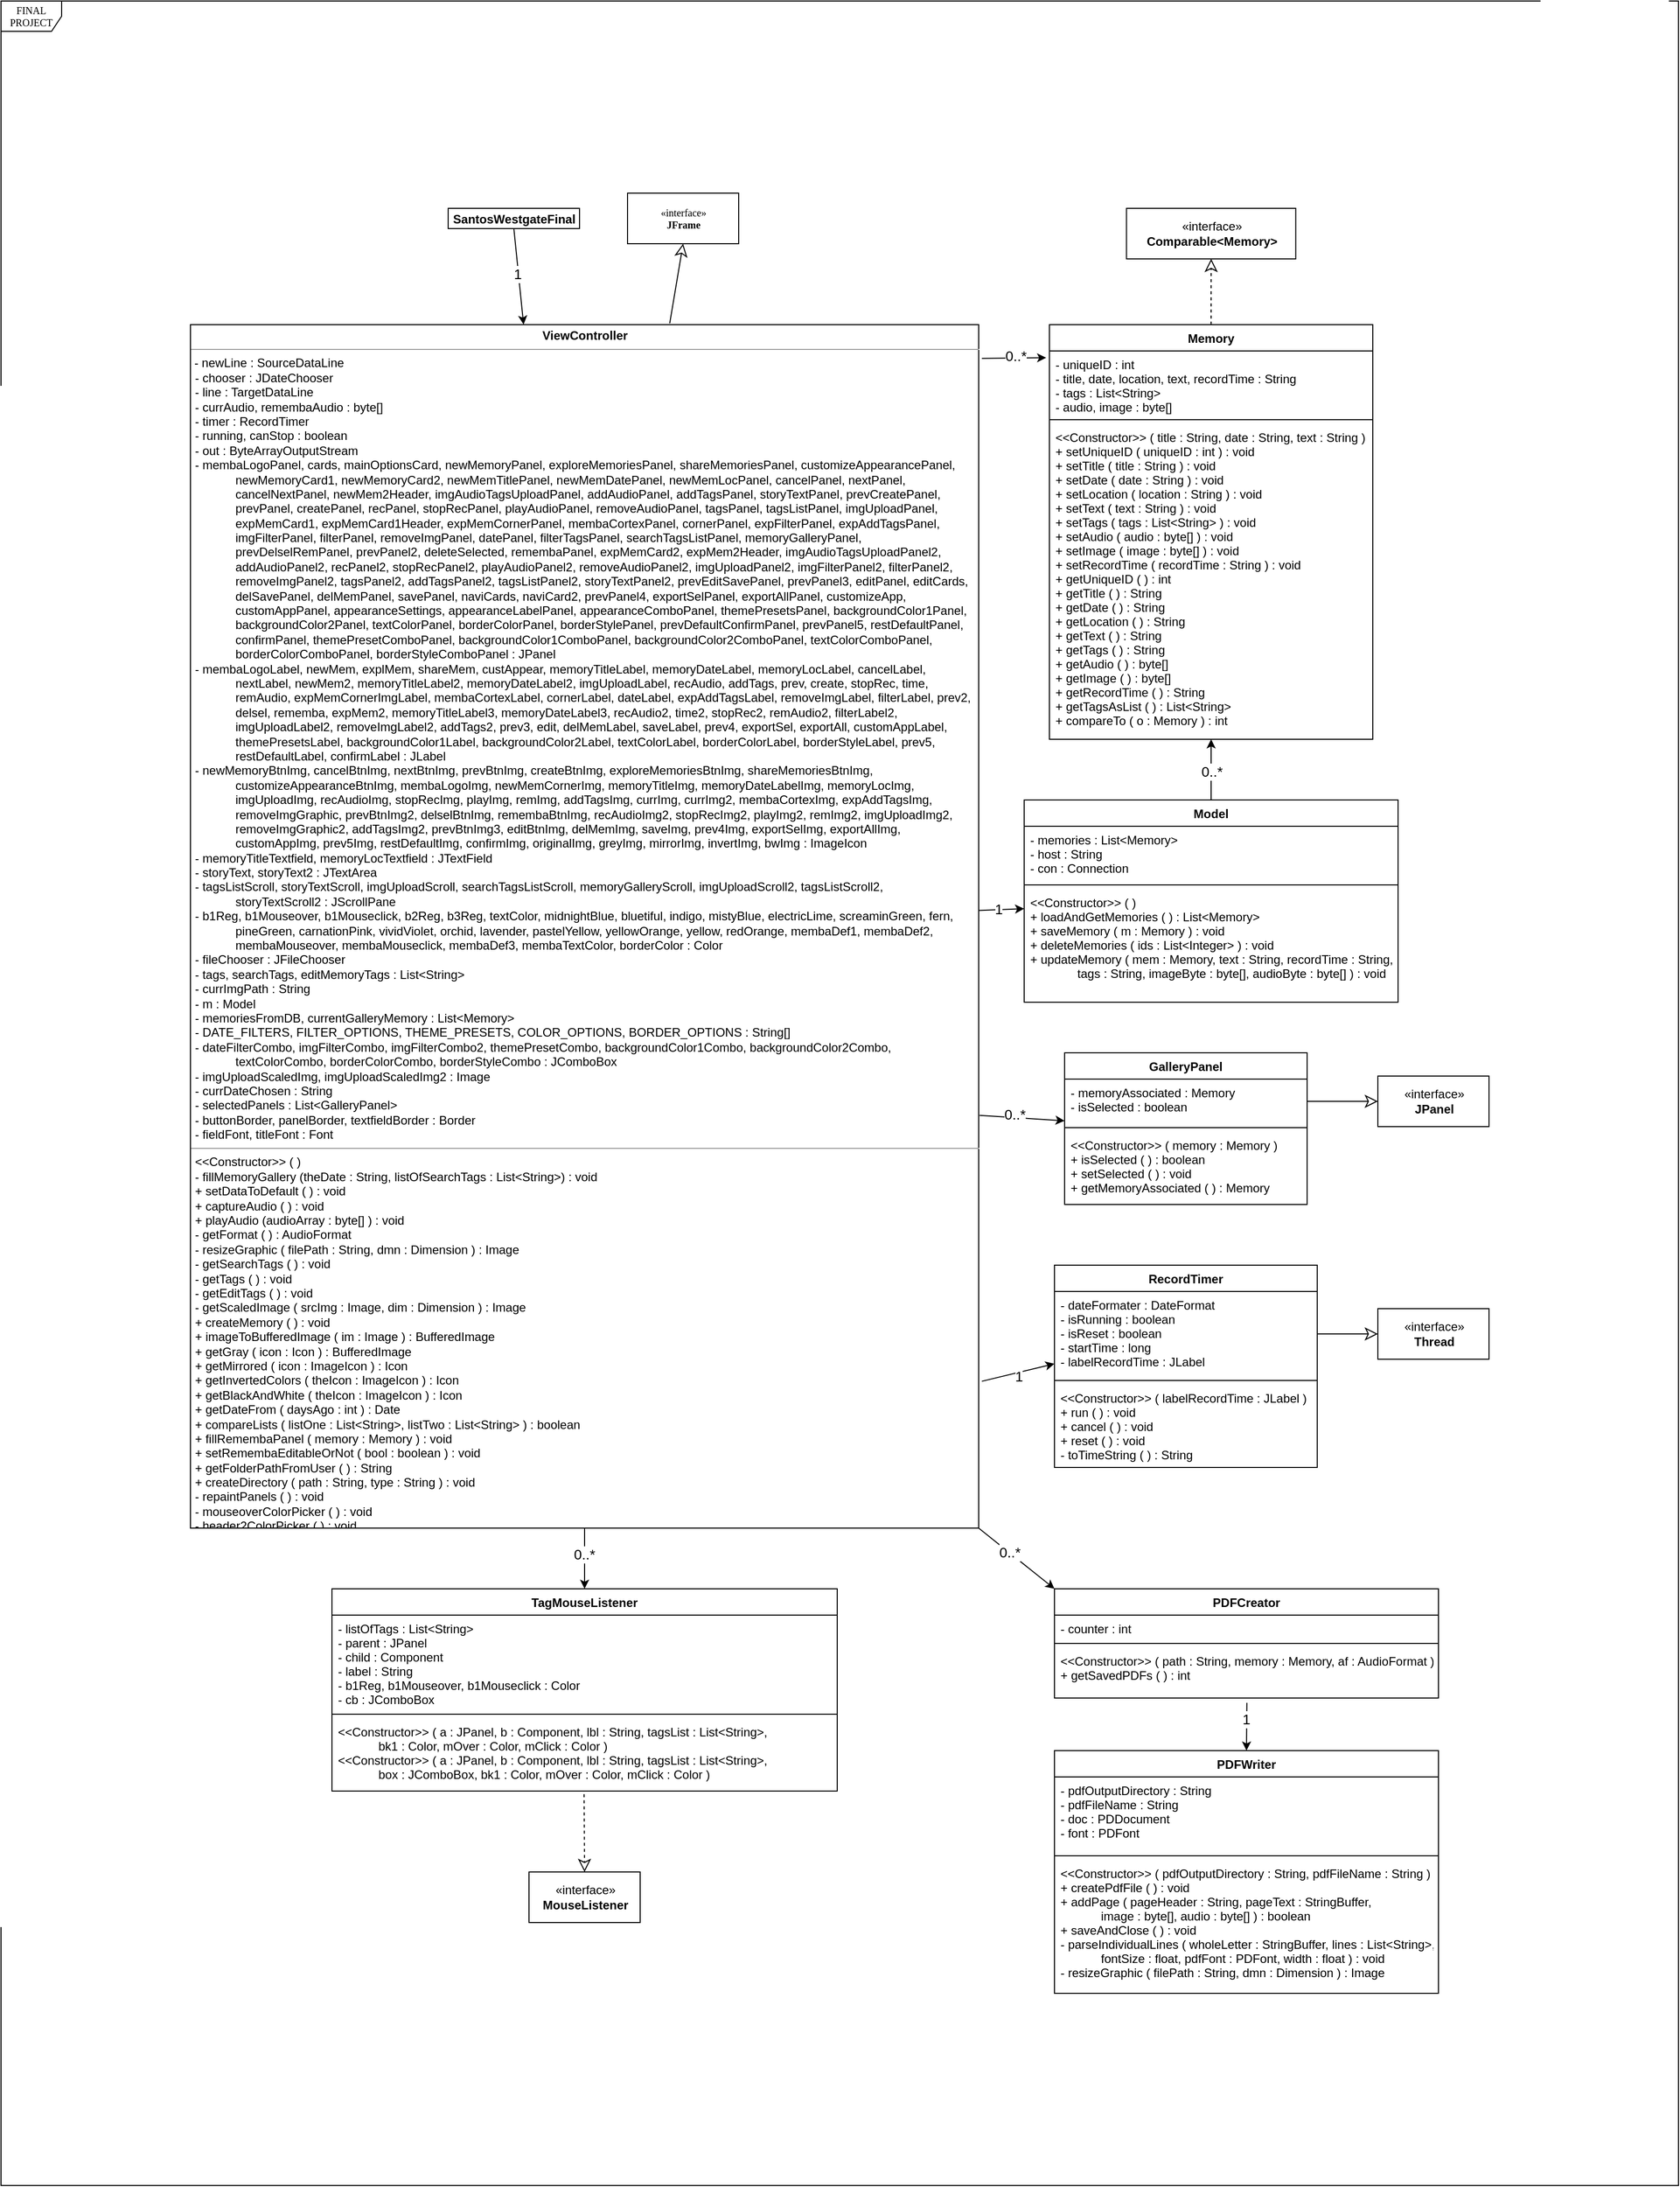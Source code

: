 <mxfile version="13.10.4" type="device"><diagram name="Page-1" id="c4acf3e9-155e-7222-9cf6-157b1a14988f"><mxGraphModel dx="843" dy="1027" grid="1" gridSize="10" guides="1" tooltips="1" connect="1" arrows="1" fold="1" page="1" pageScale="1" pageWidth="850" pageHeight="1100" background="#ffffff" math="0" shadow="0"><root><mxCell id="0"/><mxCell id="1" parent="0"/><mxCell id="17acba5748e5396b-1" value="FINAL&lt;br&gt;PROJECT" style="shape=umlFrame;whiteSpace=wrap;html=1;rounded=0;shadow=0;comic=0;labelBackgroundColor=none;strokeWidth=1;fontFamily=Verdana;fontSize=10;align=center;" parent="1" vertex="1"><mxGeometry x="20" y="10" width="1660" height="2160" as="geometry"/></mxCell><mxCell id="5d2195bd80daf111-8" value="«interface»&lt;br&gt;&lt;b&gt;JFrame&lt;/b&gt;" style="html=1;rounded=0;shadow=0;comic=0;labelBackgroundColor=none;strokeWidth=1;fontFamily=Verdana;fontSize=10;align=center;" parent="1" vertex="1"><mxGeometry x="640" y="200" width="110" height="50" as="geometry"/></mxCell><mxCell id="5d2195bd80daf111-18" value="&lt;p style=&quot;margin: 0px ; margin-top: 4px ; text-align: center&quot;&gt;&lt;b&gt;ViewController&lt;/b&gt;&lt;/p&gt;&lt;hr size=&quot;1&quot;&gt;&amp;nbsp;- newLine : SourceDataLine&lt;br&gt;&lt;p style=&quot;margin: 0px ; margin-left: 4px&quot;&gt;- chooser : JDateChooser&lt;/p&gt;&lt;p style=&quot;margin: 0px ; margin-left: 4px&quot;&gt;- line : TargetDataLine&lt;/p&gt;&lt;p style=&quot;margin: 0px ; margin-left: 4px&quot;&gt;- currAudio, remembaAudio : byte[]&lt;/p&gt;&lt;p style=&quot;margin: 0px ; margin-left: 4px&quot;&gt;- timer : RecordTimer&lt;/p&gt;&lt;p style=&quot;margin: 0px ; margin-left: 4px&quot;&gt;- running, canStop : boolean&lt;/p&gt;&lt;p style=&quot;margin: 0px ; margin-left: 4px&quot;&gt;- out : ByteArrayOutputStream&lt;/p&gt;&lt;p style=&quot;margin: 0px ; margin-left: 4px&quot;&gt;-&amp;nbsp;&lt;span&gt;membaLogoPanel, cards, mainOptionsCard, newMemoryPanel,&lt;/span&gt;&lt;span&gt;&amp;nbsp;exploreMemoriesPanel, shareMemoriesPanel, customizeAppearancePanel,&lt;/span&gt;&lt;/p&gt;&lt;p style=&quot;margin: 0px ; margin-left: 4px&quot;&gt;&amp;nbsp; &amp;nbsp; &amp;nbsp; &amp;nbsp; &amp;nbsp; &amp;nbsp; newMemoryCard1, newMemoryCard2, newMemTitlePanel, newMemDatePanel,&lt;span&gt;&amp;nbsp;newMemLocPanel, cancelPanel, nextPanel,&amp;nbsp;&lt;/span&gt;&lt;/p&gt;&lt;p style=&quot;margin: 0px ; margin-left: 4px&quot;&gt;&lt;span&gt;&amp;nbsp; &amp;nbsp; &amp;nbsp; &amp;nbsp; &amp;nbsp; &amp;nbsp; cancelNextPanel,&amp;nbsp;&lt;/span&gt;&lt;span&gt;newMem2Header,&amp;nbsp;&lt;/span&gt;&lt;span&gt;imgAudioTagsUploadPanel, addAudioPanel, addTagsPanel,&amp;nbsp;&lt;/span&gt;&lt;span&gt;storyTextPanel, prevCreatePanel,&amp;nbsp;&lt;/span&gt;&lt;/p&gt;&lt;p style=&quot;margin: 0px ; margin-left: 4px&quot;&gt;&lt;span&gt;&amp;nbsp; &amp;nbsp; &amp;nbsp; &amp;nbsp; &amp;nbsp; &amp;nbsp; prevPanel, createPanel, recPanel,&amp;nbsp;&lt;/span&gt;&lt;span&gt;stopRecPanel, playAudioPanel, removeAudioPanel, tagsPanel, tagsListPanel,&amp;nbsp;&lt;/span&gt;&lt;span&gt;imgUploadPanel,&amp;nbsp;&lt;/span&gt;&lt;/p&gt;&lt;p style=&quot;margin: 0px ; margin-left: 4px&quot;&gt;&lt;span&gt;&amp;nbsp; &amp;nbsp; &amp;nbsp; &amp;nbsp; &amp;nbsp; &amp;nbsp; expMemCard1, expMemCard1Header, expMemCornerPanel,&amp;nbsp;&lt;/span&gt;&lt;span&gt;membaCortexPanel, cornerPanel, expFilterPanel, expAddTagsPanel,&lt;/span&gt;&lt;/p&gt;&lt;p style=&quot;margin: 0px ; margin-left: 4px&quot;&gt;&amp;nbsp; &amp;nbsp; &amp;nbsp; &amp;nbsp; &amp;nbsp; &amp;nbsp; imgFilterPanel, filterPanel, removeImgPanel, datePanel, filterTagsPanel,&lt;span&gt;&amp;nbsp;searchTagsListPanel, memoryGalleryPanel,&amp;nbsp;&lt;/span&gt;&lt;/p&gt;&lt;p style=&quot;margin: 0px ; margin-left: 4px&quot;&gt;&lt;span&gt;&amp;nbsp; &amp;nbsp; &amp;nbsp; &amp;nbsp; &amp;nbsp; &amp;nbsp; prevDelselRemPanel, prevPanel2,&amp;nbsp;&lt;/span&gt;&lt;span&gt;deleteSelected, remembaPanel, expMemCard2, expMem2Header, imgAudioTagsUploadPanel2,&lt;/span&gt;&lt;/p&gt;&lt;p style=&quot;margin: 0px ; margin-left: 4px&quot;&gt;&amp;nbsp; &amp;nbsp; &amp;nbsp; &amp;nbsp; &amp;nbsp; &amp;nbsp; addAudioPanel2, recPanel2, stopRecPanel2, playAudioPanel2, removeAudioPanel2,&amp;nbsp;&lt;span&gt;imgUploadPanel2, imgFilterPanel2, filterPanel2,&amp;nbsp;&lt;/span&gt;&lt;/p&gt;&lt;p style=&quot;margin: 0px ; margin-left: 4px&quot;&gt;&lt;span&gt;&amp;nbsp; &amp;nbsp; &amp;nbsp; &amp;nbsp; &amp;nbsp; &amp;nbsp; removeImgPanel2, tagsPanel2,&amp;nbsp;&lt;/span&gt;&lt;span&gt;addTagsPanel2, tagsListPanel2, storyTextPanel2, prevEditSavePanel, prevPanel3,&amp;nbsp;&lt;/span&gt;&lt;span&gt;editPanel, editCards,&amp;nbsp;&lt;/span&gt;&lt;/p&gt;&lt;p style=&quot;margin: 0px ; margin-left: 4px&quot;&gt;&lt;span&gt;&amp;nbsp; &amp;nbsp; &amp;nbsp; &amp;nbsp; &amp;nbsp; &amp;nbsp; delSavePanel, delMemPanel, savePanel, naviCards,&lt;/span&gt;&lt;span&gt;&amp;nbsp;naviCard2, prevPanel4, exportSelPanel, exportAllPanel, customizeApp,&lt;/span&gt;&lt;/p&gt;&lt;p style=&quot;margin: 0px ; margin-left: 4px&quot;&gt;&amp;nbsp; &amp;nbsp; &amp;nbsp; &amp;nbsp; &amp;nbsp; &amp;nbsp; customAppPanel, appearanceSettings, appearanceLabelPanel, appearanceComboPanel,&lt;span&gt;&amp;nbsp;themePresetsPanel, backgroundColor1Panel,&amp;nbsp;&lt;/span&gt;&lt;/p&gt;&lt;p style=&quot;margin: 0px ; margin-left: 4px&quot;&gt;&lt;span&gt;&amp;nbsp; &amp;nbsp; &amp;nbsp; &amp;nbsp; &amp;nbsp; &amp;nbsp; backgroundColor2Panel, textColorPanel,&lt;/span&gt;&lt;span&gt;&amp;nbsp;borderColorPanel, borderStylePanel, prevDefaultConfirmPanel, prevPanel5,&amp;nbsp;&lt;/span&gt;&lt;span&gt;restDefaultPanel,&amp;nbsp;&lt;/span&gt;&lt;/p&gt;&lt;p style=&quot;margin: 0px ; margin-left: 4px&quot;&gt;&lt;span&gt;&amp;nbsp; &amp;nbsp; &amp;nbsp; &amp;nbsp; &amp;nbsp; &amp;nbsp; confirmPanel, themePresetComboPanel, backgroundColor1ComboPanel,&lt;/span&gt;&lt;span&gt;&amp;nbsp;backgroundColor2ComboPanel, textColorComboPanel,&amp;nbsp;&lt;/span&gt;&lt;/p&gt;&lt;p style=&quot;margin: 0px ; margin-left: 4px&quot;&gt;&lt;span&gt;&amp;nbsp; &amp;nbsp; &amp;nbsp; &amp;nbsp; &amp;nbsp; &amp;nbsp; borderColorComboPanel,&lt;/span&gt;&lt;span&gt;&amp;nbsp;borderStyleComboPanel&lt;/span&gt;&lt;span&gt;&amp;nbsp;: JPanel&lt;/span&gt;&lt;/p&gt;&lt;p style=&quot;margin: 0px ; margin-left: 4px&quot;&gt;-&amp;nbsp;&lt;span&gt;membaLogoLabel, newMem, explMem, shareMem, custAppear, memoryTitleLabel,&lt;/span&gt;&lt;span&gt;&amp;nbsp;memoryDateLabel, memoryLocLabel, cancelLabel,&amp;nbsp;&lt;/span&gt;&lt;/p&gt;&lt;p style=&quot;margin: 0px ; margin-left: 4px&quot;&gt;&lt;span&gt;&amp;nbsp; &amp;nbsp; &amp;nbsp; &amp;nbsp; &amp;nbsp; &amp;nbsp; nextLabel, newMem2, memoryTitleLabel2,&lt;/span&gt;&lt;span&gt;&amp;nbsp;memoryDateLabel2, imgUploadLabel, recAudio, addTags, prev, create, stopRec, time,&lt;/span&gt;&lt;/p&gt;&lt;p style=&quot;margin: 0px ; margin-left: 4px&quot;&gt;&amp;nbsp; &amp;nbsp; &amp;nbsp; &amp;nbsp; &amp;nbsp; &amp;nbsp; remAudio, expMemCornerImgLabel, membaCortexLabel, cornerLabel, dateLabel,&lt;span&gt;&amp;nbsp;expAddTagsLabel, removeImgLabel, filterLabel, prev2,&amp;nbsp;&lt;/span&gt;&lt;/p&gt;&lt;p style=&quot;margin: 0px ; margin-left: 4px&quot;&gt;&lt;span&gt;&amp;nbsp; &amp;nbsp; &amp;nbsp; &amp;nbsp; &amp;nbsp; &amp;nbsp; delsel, rememba, expMem2,&lt;/span&gt;&lt;span&gt;&amp;nbsp;memoryTitleLabel3, memoryDateLabel3, recAudio2, time2, stopRec2, remAudio2, filterLabel2,&lt;/span&gt;&lt;/p&gt;&lt;p style=&quot;margin: 0px ; margin-left: 4px&quot;&gt;&amp;nbsp; &amp;nbsp; &amp;nbsp; &amp;nbsp; &amp;nbsp; &amp;nbsp; imgUploadLabel2, removeImgLabel2, addTags2, prev3, edit, delMemLabel, saveLabel,&lt;span&gt;&amp;nbsp;prev4, exportSel, exportAll, customAppLabel,&amp;nbsp;&lt;/span&gt;&lt;/p&gt;&lt;p style=&quot;margin: 0px ; margin-left: 4px&quot;&gt;&lt;span&gt;&amp;nbsp; &amp;nbsp; &amp;nbsp; &amp;nbsp; &amp;nbsp; &amp;nbsp; themePresetsLabel, backgroundColor1Label,&lt;/span&gt;&lt;span&gt;&amp;nbsp;backgroundColor2Label, textColorLabel, borderColorLabel, borderStyleLabel, prev5,&lt;/span&gt;&lt;/p&gt;&lt;p style=&quot;margin: 0px ; margin-left: 4px&quot;&gt;&amp;nbsp; &amp;nbsp; &amp;nbsp; &amp;nbsp; &amp;nbsp; &amp;nbsp; restDefaultLabel, confirmLabel : JLabel&lt;/p&gt;&lt;p style=&quot;margin: 0px ; margin-left: 4px&quot;&gt;-&amp;nbsp;&lt;span&gt;newMemoryBtnImg, cancelBtnImg, nextBtnImg, prevBtnImg, createBtnImg,&lt;/span&gt;&lt;span&gt;&amp;nbsp;exploreMemoriesBtnImg, shareMemoriesBtnImg,&amp;nbsp;&lt;/span&gt;&lt;/p&gt;&lt;p style=&quot;margin: 0px ; margin-left: 4px&quot;&gt;&lt;span&gt;&amp;nbsp; &amp;nbsp; &amp;nbsp; &amp;nbsp; &amp;nbsp; &amp;nbsp; customizeAppearanceBtnImg,&lt;/span&gt;&lt;span&gt;&amp;nbsp;membaLogoImg, newMemCornerImg, memoryTitleImg, memoryDateLabelImg, memoryLocImg,&lt;/span&gt;&lt;/p&gt;&lt;p style=&quot;margin: 0px ; margin-left: 4px&quot;&gt;&amp;nbsp; &amp;nbsp; &amp;nbsp; &amp;nbsp; &amp;nbsp; &amp;nbsp; imgUploadImg, recAudioImg, stopRecImg, playImg, remImg, addTagsImg, currImg, currImg2,&lt;span&gt;&amp;nbsp;membaCortexImg, expAddTagsImg,&amp;nbsp;&lt;/span&gt;&lt;/p&gt;&lt;p style=&quot;margin: 0px ; margin-left: 4px&quot;&gt;&lt;span&gt;&amp;nbsp; &amp;nbsp; &amp;nbsp; &amp;nbsp; &amp;nbsp; &amp;nbsp; removeImgGraphic, prevBtnImg2,&lt;/span&gt;&lt;span&gt;&amp;nbsp;delselBtnImg, remembaBtnImg, recAudioImg2, stopRecImg2, playImg2, remImg2,&lt;/span&gt;&lt;span&gt;&amp;nbsp;imgUploadImg2,&amp;nbsp;&lt;/span&gt;&lt;/p&gt;&lt;p style=&quot;margin: 0px ; margin-left: 4px&quot;&gt;&lt;span&gt;&amp;nbsp; &amp;nbsp; &amp;nbsp; &amp;nbsp; &amp;nbsp; &amp;nbsp; removeImgGraphic2, addTagsImg2, prevBtnImg3, editBtnImg,&lt;/span&gt;&lt;span&gt;&amp;nbsp;delMemImg, saveImg, prev4Img, exportSelImg, exportAllImg,&amp;nbsp;&lt;/span&gt;&lt;/p&gt;&lt;p style=&quot;margin: 0px ; margin-left: 4px&quot;&gt;&lt;span&gt;&amp;nbsp; &amp;nbsp; &amp;nbsp; &amp;nbsp; &amp;nbsp; &amp;nbsp; customAppImg, prev5Img,&lt;/span&gt;&lt;span&gt;&amp;nbsp;restDefaultImg, confirmImg, originalImg, greyImg, mirrorImg, invertImg, bwImg : ImageIcon&lt;/span&gt;&lt;/p&gt;&lt;p style=&quot;margin: 0px ; margin-left: 4px&quot;&gt;-&amp;nbsp;memoryTitleTextfield, memoryLocTextfield : JTextField&lt;/p&gt;&lt;p style=&quot;margin: 0px ; margin-left: 4px&quot;&gt;- storyText, storyText2 : JTextArea&lt;/p&gt;&lt;p style=&quot;margin: 0px ; margin-left: 4px&quot;&gt;-&amp;nbsp;&lt;span&gt;tagsListScroll, storyTextScroll, imgUploadScroll, searchTagsListScroll,&lt;/span&gt;&lt;span&gt;&amp;nbsp;memoryGalleryScroll, imgUploadScroll2, tagsListScroll2,&amp;nbsp;&lt;/span&gt;&lt;/p&gt;&lt;p style=&quot;margin: 0px ; margin-left: 4px&quot;&gt;&lt;span&gt;&amp;nbsp; &amp;nbsp; &amp;nbsp; &amp;nbsp; &amp;nbsp; &amp;nbsp; storyTextScroll2 : JScrollPane&lt;/span&gt;&lt;/p&gt;&lt;p style=&quot;margin: 0px ; margin-left: 4px&quot;&gt;-&amp;nbsp;&lt;span&gt;b1Reg, b1Mouseover, b1Mouseclick, b2Reg, b3Reg, textColor, midnightBlue,&lt;/span&gt;&lt;span&gt;&amp;nbsp;bluetiful, indigo, mistyBlue, electricLime, screaminGreen, fern,&amp;nbsp;&lt;/span&gt;&lt;/p&gt;&lt;p style=&quot;margin: 0px ; margin-left: 4px&quot;&gt;&lt;span&gt;&amp;nbsp; &amp;nbsp; &amp;nbsp; &amp;nbsp; &amp;nbsp; &amp;nbsp; pineGreen,&lt;/span&gt;&lt;span&gt;&amp;nbsp;carnationPink, vividViolet, orchid, lavender, pastelYellow, yellowOrange,&lt;/span&gt;&lt;span&gt;&amp;nbsp;yellow, redOrange, membaDef1, membaDef2,&amp;nbsp;&lt;/span&gt;&lt;/p&gt;&lt;p style=&quot;margin: 0px ; margin-left: 4px&quot;&gt;&lt;span&gt;&amp;nbsp; &amp;nbsp; &amp;nbsp; &amp;nbsp; &amp;nbsp; &amp;nbsp; membaMouseover, membaMouseclick,&lt;/span&gt;&lt;span&gt;&amp;nbsp;membaDef3, membaTextColor, borderColor : Color&lt;/span&gt;&lt;/p&gt;&lt;p style=&quot;margin: 0px ; margin-left: 4px&quot;&gt;- fileChooser : JFileChooser&lt;/p&gt;&lt;p style=&quot;margin: 0px ; margin-left: 4px&quot;&gt;- tags, searchTags, editMemoryTags : List&amp;lt;String&amp;gt;&lt;/p&gt;&lt;p style=&quot;margin: 0px ; margin-left: 4px&quot;&gt;- currImgPath : String&lt;/p&gt;&lt;p style=&quot;margin: 0px ; margin-left: 4px&quot;&gt;- m : Model&lt;/p&gt;&lt;p style=&quot;margin: 0px ; margin-left: 4px&quot;&gt;- memoriesFromDB, currentGalleryMemory : List&amp;lt;Memory&amp;gt;&lt;/p&gt;&lt;p style=&quot;margin: 0px ; margin-left: 4px&quot;&gt;- DATE_FILTERS, FILTER_OPTIONS, THEME_PRESETS, COLOR_OPTIONS, BORDER_OPTIONS : String[]&lt;/p&gt;&lt;p style=&quot;margin: 0px ; margin-left: 4px&quot;&gt;-&amp;nbsp;&lt;span&gt;dateFilterCombo, imgFilterCombo, imgFilterCombo2, themePresetCombo,&lt;/span&gt;&lt;span&gt;&amp;nbsp;backgroundColor1Combo, backgroundColor2Combo,&amp;nbsp;&lt;/span&gt;&lt;/p&gt;&lt;p style=&quot;margin: 0px ; margin-left: 4px&quot;&gt;&lt;span&gt;&amp;nbsp; &amp;nbsp; &amp;nbsp; &amp;nbsp; &amp;nbsp; &amp;nbsp; textColorCombo, borderColorCombo,&lt;/span&gt;&lt;span&gt;&amp;nbsp;borderStyleCombo : JComboBox&lt;/span&gt;&lt;/p&gt;&lt;p style=&quot;margin: 0px ; margin-left: 4px&quot;&gt;- imgUploadScaledImg, imgUploadScaledImg2 : Image&lt;/p&gt;&lt;p style=&quot;margin: 0px ; margin-left: 4px&quot;&gt;- currDateChosen : String&lt;/p&gt;&lt;p style=&quot;margin: 0px ; margin-left: 4px&quot;&gt;- selectedPanels : List&amp;lt;GalleryPanel&amp;gt;&lt;/p&gt;&lt;p style=&quot;margin: 0px ; margin-left: 4px&quot;&gt;- buttonBorder, panelBorder, textfieldBorder : Border&lt;/p&gt;&lt;p style=&quot;margin: 0px ; margin-left: 4px&quot;&gt;- fieldFont, titleFont : Font&lt;/p&gt;&lt;hr size=&quot;1&quot;&gt;&lt;p style=&quot;margin: 0px ; margin-left: 4px&quot;&gt;&amp;lt;&amp;lt;Constructor&amp;gt;&amp;gt; ( )&lt;/p&gt;&lt;p style=&quot;margin: 0px ; margin-left: 4px&quot;&gt;- fillMemoryGallery (theDate : String, listOfSearchTags : List&amp;lt;String&amp;gt;) : void&lt;/p&gt;&lt;p style=&quot;margin: 0px ; margin-left: 4px&quot;&gt;+ setDataToDefault ( ) : void&lt;/p&gt;&lt;p style=&quot;margin: 0px ; margin-left: 4px&quot;&gt;+ captureAudio ( ) : void&lt;/p&gt;&lt;p style=&quot;margin: 0px ; margin-left: 4px&quot;&gt;+ playAudio (audioArray : byte[] ) : void&lt;/p&gt;&lt;p style=&quot;margin: 0px ; margin-left: 4px&quot;&gt;- getFormat ( ) : AudioFormat&lt;/p&gt;&lt;p style=&quot;margin: 0px ; margin-left: 4px&quot;&gt;- resizeGraphic ( filePath : String, dmn : Dimension ) : Image&lt;/p&gt;&lt;p style=&quot;margin: 0px ; margin-left: 4px&quot;&gt;- getSearchTags ( ) : void&lt;/p&gt;&lt;p style=&quot;margin: 0px ; margin-left: 4px&quot;&gt;- getTags ( ) : void&lt;/p&gt;&lt;p style=&quot;margin: 0px ; margin-left: 4px&quot;&gt;- getEditTags ( ) : void&lt;/p&gt;&lt;p style=&quot;margin: 0px ; margin-left: 4px&quot;&gt;- getScaledImage ( srcImg : Image, dim : Dimension ) : Image&lt;/p&gt;&lt;p style=&quot;margin: 0px ; margin-left: 4px&quot;&gt;+ createMemory ( ) : void&lt;/p&gt;&lt;p style=&quot;margin: 0px ; margin-left: 4px&quot;&gt;+ imageToBufferedImage ( im : Image ) : BufferedImage&lt;/p&gt;&lt;p style=&quot;margin: 0px ; margin-left: 4px&quot;&gt;+ getGray ( icon : Icon ) : BufferedImage&lt;/p&gt;&lt;p style=&quot;margin: 0px ; margin-left: 4px&quot;&gt;+ getMirrored ( icon : ImageIcon ) : Icon&lt;/p&gt;&lt;p style=&quot;margin: 0px ; margin-left: 4px&quot;&gt;+ getInvertedColors ( theIcon : ImageIcon ) : Icon&lt;/p&gt;&lt;p style=&quot;margin: 0px ; margin-left: 4px&quot;&gt;+ getBlackAndWhite ( theIcon : ImageIcon ) : Icon&lt;/p&gt;&lt;p style=&quot;margin: 0px ; margin-left: 4px&quot;&gt;+ getDateFrom ( daysAgo : int ) : Date&lt;/p&gt;&lt;p style=&quot;margin: 0px ; margin-left: 4px&quot;&gt;+ compareLists ( listOne : List&amp;lt;String&amp;gt;, listTwo : List&amp;lt;String&amp;gt; ) : boolean&lt;/p&gt;&lt;p style=&quot;margin: 0px ; margin-left: 4px&quot;&gt;+ fillRemembaPanel ( memory : Memory ) : void&lt;/p&gt;&lt;p style=&quot;margin: 0px ; margin-left: 4px&quot;&gt;+ setRemembaEditableOrNot ( bool : boolean ) : void&lt;/p&gt;&lt;p style=&quot;margin: 0px ; margin-left: 4px&quot;&gt;+ getFolderPathFromUser ( ) : String&lt;/p&gt;&lt;p style=&quot;margin: 0px ; margin-left: 4px&quot;&gt;+ createDirectory ( path : String, type : String ) : void&lt;/p&gt;&lt;p style=&quot;margin: 0px ; margin-left: 4px&quot;&gt;- repaintPanels ( ) : void&lt;/p&gt;&lt;p style=&quot;margin: 0px ; margin-left: 4px&quot;&gt;- mouseoverColorPicker ( ) : void&lt;/p&gt;&lt;p style=&quot;margin: 0px ; margin-left: 4px&quot;&gt;- header2ColorPicker ( ) : void&lt;/p&gt;&lt;p style=&quot;margin: 0px ; margin-left: 4px&quot;&gt;- redrawBorders ( ) : void&lt;/p&gt;&lt;p style=&quot;margin: 0px ; margin-left: 4px&quot;&gt;&lt;br&gt;&lt;/p&gt;" style="verticalAlign=top;align=left;overflow=fill;fontSize=12;fontFamily=Helvetica;html=1;rounded=0;shadow=0;comic=0;labelBackgroundColor=none;strokeWidth=1" parent="1" vertex="1"><mxGeometry x="207.5" y="330" width="780" height="1190" as="geometry"/></mxCell><mxCell id="h8jecxXEWW8o6WmhHfvH-1" value="&lt;p style=&quot;margin: 0px ; margin-top: 4px ; text-align: center&quot;&gt;&lt;b&gt;SantosWestgateFinal&lt;/b&gt;&lt;/p&gt;&lt;p style=&quot;margin: 0px ; margin-left: 4px&quot;&gt;&lt;br&gt;&lt;/p&gt;" style="verticalAlign=top;align=left;overflow=fill;fontSize=12;fontFamily=Helvetica;html=1;rounded=0;shadow=0;comic=0;labelBackgroundColor=none;strokeWidth=1" vertex="1" parent="1"><mxGeometry x="462.5" y="215" width="130" height="20" as="geometry"/></mxCell><mxCell id="h8jecxXEWW8o6WmhHfvH-3" value="GalleryPanel" style="swimlane;fontStyle=1;align=center;verticalAlign=top;childLayout=stackLayout;horizontal=1;startSize=26;horizontalStack=0;resizeParent=1;resizeParentMax=0;resizeLast=0;collapsible=1;marginBottom=0;" vertex="1" parent="1"><mxGeometry x="1072.5" y="1050" width="240" height="150" as="geometry"/></mxCell><mxCell id="h8jecxXEWW8o6WmhHfvH-4" value="- memoryAssociated : Memory&#10;- isSelected : boolean" style="text;strokeColor=none;fillColor=none;align=left;verticalAlign=top;spacingLeft=4;spacingRight=4;overflow=hidden;rotatable=0;points=[[0,0.5],[1,0.5]];portConstraint=eastwest;" vertex="1" parent="h8jecxXEWW8o6WmhHfvH-3"><mxGeometry y="26" width="240" height="44" as="geometry"/></mxCell><mxCell id="h8jecxXEWW8o6WmhHfvH-5" value="" style="line;strokeWidth=1;fillColor=none;align=left;verticalAlign=middle;spacingTop=-1;spacingLeft=3;spacingRight=3;rotatable=0;labelPosition=right;points=[];portConstraint=eastwest;" vertex="1" parent="h8jecxXEWW8o6WmhHfvH-3"><mxGeometry y="70" width="240" height="8" as="geometry"/></mxCell><mxCell id="h8jecxXEWW8o6WmhHfvH-6" value="&lt;&lt;Constructor&gt;&gt; ( memory : Memory )&#10;+ isSelected ( ) : boolean&#10;+ setSelected ( ) : void&#10;+ getMemoryAssociated ( ) : Memory" style="text;strokeColor=none;fillColor=none;align=left;verticalAlign=top;spacingLeft=4;spacingRight=4;overflow=hidden;rotatable=0;points=[[0,0.5],[1,0.5]];portConstraint=eastwest;" vertex="1" parent="h8jecxXEWW8o6WmhHfvH-3"><mxGeometry y="78" width="240" height="72" as="geometry"/></mxCell><mxCell id="h8jecxXEWW8o6WmhHfvH-7" value="«interface»&lt;br&gt;&lt;b&gt;JPanel&lt;/b&gt;" style="html=1;" vertex="1" parent="1"><mxGeometry x="1382.5" y="1073" width="110" height="50" as="geometry"/></mxCell><mxCell id="h8jecxXEWW8o6WmhHfvH-66" value="" style="edgeStyle=orthogonalEdgeStyle;rounded=0;orthogonalLoop=1;jettySize=auto;html=1;endArrow=classic;endFill=0;endSize=10;fontSize=14;dashed=1;" edge="1" parent="1" source="h8jecxXEWW8o6WmhHfvH-8" target="h8jecxXEWW8o6WmhHfvH-65"><mxGeometry relative="1" as="geometry"/></mxCell><mxCell id="h8jecxXEWW8o6WmhHfvH-8" value="Memory" style="swimlane;fontStyle=1;align=center;verticalAlign=top;childLayout=stackLayout;horizontal=1;startSize=26;horizontalStack=0;resizeParent=1;resizeParentMax=0;resizeLast=0;collapsible=1;marginBottom=0;" vertex="1" parent="1"><mxGeometry x="1057.5" y="330" width="320" height="410" as="geometry"/></mxCell><mxCell id="h8jecxXEWW8o6WmhHfvH-9" value="- uniqueID : int&#10;- title, date, location, text, recordTime : String&#10;- tags : List&lt;String&gt;&#10;- audio, image : byte[]" style="text;strokeColor=none;fillColor=none;align=left;verticalAlign=top;spacingLeft=4;spacingRight=4;overflow=hidden;rotatable=0;points=[[0,0.5],[1,0.5]];portConstraint=eastwest;" vertex="1" parent="h8jecxXEWW8o6WmhHfvH-8"><mxGeometry y="26" width="320" height="64" as="geometry"/></mxCell><mxCell id="h8jecxXEWW8o6WmhHfvH-10" value="" style="line;strokeWidth=1;fillColor=none;align=left;verticalAlign=middle;spacingTop=-1;spacingLeft=3;spacingRight=3;rotatable=0;labelPosition=right;points=[];portConstraint=eastwest;" vertex="1" parent="h8jecxXEWW8o6WmhHfvH-8"><mxGeometry y="90" width="320" height="8" as="geometry"/></mxCell><mxCell id="h8jecxXEWW8o6WmhHfvH-11" value="&lt;&lt;Constructor&gt;&gt; ( title : String, date : String, text : String )&#10;+ setUniqueID ( uniqueID : int ) : void&#10;+ setTitle ( title : String ) : void&#10;+ setDate ( date : String ) : void&#10;+ setLocation ( location : String ) : void&#10;+ setText ( text : String ) : void&#10;+ setTags ( tags : List&lt;String&gt; ) : void&#10;+ setAudio ( audio : byte[] ) : void&#10;+ setImage ( image : byte[] ) : void&#10;+ setRecordTime ( recordTime : String ) : void&#10;+ getUniqueID ( ) : int&#10;+ getTitle ( ) : String&#10;+ getDate ( ) : String&#10;+ getLocation ( ) : String&#10;+ getText ( ) : String&#10;+ getTags ( ) : String&#10;+ getAudio ( ) : byte[]&#10;+ getImage ( ) : byte[]&#10;+ getRecordTime ( ) : String&#10;+ getTagsAsList ( ) : List&lt;String&gt;&#10;+ compareTo ( o : Memory ) : int" style="text;strokeColor=none;fillColor=none;align=left;verticalAlign=top;spacingLeft=4;spacingRight=4;overflow=hidden;rotatable=0;points=[[0,0.5],[1,0.5]];portConstraint=eastwest;" vertex="1" parent="h8jecxXEWW8o6WmhHfvH-8"><mxGeometry y="98" width="320" height="312" as="geometry"/></mxCell><mxCell id="h8jecxXEWW8o6WmhHfvH-12" value="Model" style="swimlane;fontStyle=1;align=center;verticalAlign=top;childLayout=stackLayout;horizontal=1;startSize=26;horizontalStack=0;resizeParent=1;resizeParentMax=0;resizeLast=0;collapsible=1;marginBottom=0;" vertex="1" parent="1"><mxGeometry x="1032.5" y="800" width="370" height="200" as="geometry"/></mxCell><mxCell id="h8jecxXEWW8o6WmhHfvH-13" value="- memories : List&lt;Memory&gt;&#10;- host : String&#10;- con : Connection" style="text;strokeColor=none;fillColor=none;align=left;verticalAlign=top;spacingLeft=4;spacingRight=4;overflow=hidden;rotatable=0;points=[[0,0.5],[1,0.5]];portConstraint=eastwest;" vertex="1" parent="h8jecxXEWW8o6WmhHfvH-12"><mxGeometry y="26" width="370" height="54" as="geometry"/></mxCell><mxCell id="h8jecxXEWW8o6WmhHfvH-14" value="" style="line;strokeWidth=1;fillColor=none;align=left;verticalAlign=middle;spacingTop=-1;spacingLeft=3;spacingRight=3;rotatable=0;labelPosition=right;points=[];portConstraint=eastwest;" vertex="1" parent="h8jecxXEWW8o6WmhHfvH-12"><mxGeometry y="80" width="370" height="8" as="geometry"/></mxCell><mxCell id="h8jecxXEWW8o6WmhHfvH-15" value="&lt;&lt;Constructor&gt;&gt; ( )&#10;+ loadAndGetMemories ( ) : List&lt;Memory&gt;&#10;+ saveMemory ( m : Memory ) : void&#10;+ deleteMemories ( ids : List&lt;Integer&gt; ) : void&#10;+ updateMemory ( mem : Memory, text : String, recordTime : String, &#10;              tags : String, imageByte : byte[], audioByte : byte[] ) : void&#10;" style="text;strokeColor=none;fillColor=none;align=left;verticalAlign=top;spacingLeft=4;spacingRight=4;overflow=hidden;rotatable=0;points=[[0,0.5],[1,0.5]];portConstraint=eastwest;" vertex="1" parent="h8jecxXEWW8o6WmhHfvH-12"><mxGeometry y="88" width="370" height="112" as="geometry"/></mxCell><mxCell id="h8jecxXEWW8o6WmhHfvH-20" value="PDFWriter" style="swimlane;fontStyle=1;align=center;verticalAlign=top;childLayout=stackLayout;horizontal=1;startSize=26;horizontalStack=0;resizeParent=1;resizeParentMax=0;resizeLast=0;collapsible=1;marginBottom=0;" vertex="1" parent="1"><mxGeometry x="1062.5" y="1740" width="380" height="240" as="geometry"/></mxCell><mxCell id="h8jecxXEWW8o6WmhHfvH-21" value="- pdfOutputDirectory : String&#10;- pdfFileName : String&#10;- doc : PDDocument&#10;- font : PDFont" style="text;strokeColor=none;fillColor=none;align=left;verticalAlign=top;spacingLeft=4;spacingRight=4;overflow=hidden;rotatable=0;points=[[0,0.5],[1,0.5]];portConstraint=eastwest;" vertex="1" parent="h8jecxXEWW8o6WmhHfvH-20"><mxGeometry y="26" width="380" height="74" as="geometry"/></mxCell><mxCell id="h8jecxXEWW8o6WmhHfvH-22" value="" style="line;strokeWidth=1;fillColor=none;align=left;verticalAlign=middle;spacingTop=-1;spacingLeft=3;spacingRight=3;rotatable=0;labelPosition=right;points=[];portConstraint=eastwest;" vertex="1" parent="h8jecxXEWW8o6WmhHfvH-20"><mxGeometry y="100" width="380" height="8" as="geometry"/></mxCell><mxCell id="h8jecxXEWW8o6WmhHfvH-23" value="&lt;&lt;Constructor&gt;&gt; ( pdfOutputDirectory : String, pdfFileName : String )&#10;+ createPdfFile ( ) : void&#10;+ addPage ( pageHeader : String, pageText : StringBuffer,&#10;            image : byte[], audio : byte[] ) : boolean&#10;+ saveAndClose ( ) : void&#10;- parseIndividualLines ( wholeLetter : StringBuffer, lines : List&lt;String&gt;,&#10;            fontSize : float, pdfFont : PDFont, width : float ) : void&#10;- resizeGraphic ( filePath : String, dmn : Dimension ) : Image" style="text;strokeColor=none;fillColor=none;align=left;verticalAlign=top;spacingLeft=4;spacingRight=4;overflow=hidden;rotatable=0;points=[[0,0.5],[1,0.5]];portConstraint=eastwest;" vertex="1" parent="h8jecxXEWW8o6WmhHfvH-20"><mxGeometry y="108" width="380" height="132" as="geometry"/></mxCell><mxCell id="h8jecxXEWW8o6WmhHfvH-24" value="RecordTimer" style="swimlane;fontStyle=1;align=center;verticalAlign=top;childLayout=stackLayout;horizontal=1;startSize=26;horizontalStack=0;resizeParent=1;resizeParentMax=0;resizeLast=0;collapsible=1;marginBottom=0;" vertex="1" parent="1"><mxGeometry x="1062.5" y="1260" width="260" height="200" as="geometry"/></mxCell><mxCell id="h8jecxXEWW8o6WmhHfvH-25" value="- dateFormater : DateFormat&#10;- isRunning : boolean&#10;- isReset : boolean&#10;- startTime : long&#10;- labelRecordTime : JLabel" style="text;strokeColor=none;fillColor=none;align=left;verticalAlign=top;spacingLeft=4;spacingRight=4;overflow=hidden;rotatable=0;points=[[0,0.5],[1,0.5]];portConstraint=eastwest;" vertex="1" parent="h8jecxXEWW8o6WmhHfvH-24"><mxGeometry y="26" width="260" height="84" as="geometry"/></mxCell><mxCell id="h8jecxXEWW8o6WmhHfvH-26" value="" style="line;strokeWidth=1;fillColor=none;align=left;verticalAlign=middle;spacingTop=-1;spacingLeft=3;spacingRight=3;rotatable=0;labelPosition=right;points=[];portConstraint=eastwest;" vertex="1" parent="h8jecxXEWW8o6WmhHfvH-24"><mxGeometry y="110" width="260" height="8" as="geometry"/></mxCell><mxCell id="h8jecxXEWW8o6WmhHfvH-27" value="&lt;&lt;Constructor&gt;&gt; ( labelRecordTime : JLabel )&#10;+ run ( ) : void&#10;+ cancel ( ) : void&#10;+ reset ( ) : void&#10;- toTimeString ( ) : String" style="text;strokeColor=none;fillColor=none;align=left;verticalAlign=top;spacingLeft=4;spacingRight=4;overflow=hidden;rotatable=0;points=[[0,0.5],[1,0.5]];portConstraint=eastwest;" vertex="1" parent="h8jecxXEWW8o6WmhHfvH-24"><mxGeometry y="118" width="260" height="82" as="geometry"/></mxCell><mxCell id="h8jecxXEWW8o6WmhHfvH-28" value="«interface»&lt;br&gt;&lt;b&gt;Thread&lt;/b&gt;" style="html=1;" vertex="1" parent="1"><mxGeometry x="1382.5" y="1303" width="110" height="50" as="geometry"/></mxCell><mxCell id="h8jecxXEWW8o6WmhHfvH-29" value="TagMouseListener" style="swimlane;fontStyle=1;align=center;verticalAlign=top;childLayout=stackLayout;horizontal=1;startSize=26;horizontalStack=0;resizeParent=1;resizeParentMax=0;resizeLast=0;collapsible=1;marginBottom=0;" vertex="1" parent="1"><mxGeometry x="347.5" y="1580" width="500" height="200" as="geometry"/></mxCell><mxCell id="h8jecxXEWW8o6WmhHfvH-30" value="- listOfTags : List&lt;String&gt;&#10;- parent : JPanel&#10;- child : Component&#10;- label : String&#10;- b1Reg, b1Mouseover, b1Mouseclick : Color&#10;- cb : JComboBox" style="text;strokeColor=none;fillColor=none;align=left;verticalAlign=top;spacingLeft=4;spacingRight=4;overflow=hidden;rotatable=0;points=[[0,0.5],[1,0.5]];portConstraint=eastwest;" vertex="1" parent="h8jecxXEWW8o6WmhHfvH-29"><mxGeometry y="26" width="500" height="94" as="geometry"/></mxCell><mxCell id="h8jecxXEWW8o6WmhHfvH-31" value="" style="line;strokeWidth=1;fillColor=none;align=left;verticalAlign=middle;spacingTop=-1;spacingLeft=3;spacingRight=3;rotatable=0;labelPosition=right;points=[];portConstraint=eastwest;" vertex="1" parent="h8jecxXEWW8o6WmhHfvH-29"><mxGeometry y="120" width="500" height="8" as="geometry"/></mxCell><mxCell id="h8jecxXEWW8o6WmhHfvH-32" value="&lt;&lt;Constructor&gt;&gt; ( a : JPanel, b : Component, lbl : String, tagsList : List&lt;String&gt;, &#10;            bk1 : Color, mOver : Color, mClick : Color )&#10;&lt;&lt;Constructor&gt;&gt; ( a : JPanel, b : Component, lbl : String, tagsList : List&lt;String&gt;, &#10;            box : JComboBox, bk1 : Color, mOver : Color, mClick : Color )&#10;" style="text;strokeColor=none;fillColor=none;align=left;verticalAlign=top;spacingLeft=4;spacingRight=4;overflow=hidden;rotatable=0;points=[[0,0.5],[1,0.5]];portConstraint=eastwest;" vertex="1" parent="h8jecxXEWW8o6WmhHfvH-29"><mxGeometry y="128" width="500" height="72" as="geometry"/></mxCell><mxCell id="h8jecxXEWW8o6WmhHfvH-33" value="«interface»&lt;br&gt;&lt;b&gt;MouseListener&lt;/b&gt;" style="html=1;" vertex="1" parent="1"><mxGeometry x="542.5" y="1860" width="110" height="50" as="geometry"/></mxCell><mxCell id="h8jecxXEWW8o6WmhHfvH-36" value="" style="endArrow=classic;html=1;exitX=0.499;exitY=1.044;exitDx=0;exitDy=0;exitPerimeter=0;entryX=0.5;entryY=0;entryDx=0;entryDy=0;endFill=0;endSize=10;dashed=1;" edge="1" parent="1" source="h8jecxXEWW8o6WmhHfvH-32" target="h8jecxXEWW8o6WmhHfvH-33"><mxGeometry width="50" height="50" relative="1" as="geometry"><mxPoint x="462.5" y="1870" as="sourcePoint"/><mxPoint x="512.5" y="1820" as="targetPoint"/></mxGeometry></mxCell><mxCell id="h8jecxXEWW8o6WmhHfvH-37" value="" style="endArrow=classic;html=1;exitX=0.5;exitY=1;exitDx=0;exitDy=0;entryX=0.5;entryY=0;entryDx=0;entryDy=0;" edge="1" parent="1" source="5d2195bd80daf111-18" target="h8jecxXEWW8o6WmhHfvH-29"><mxGeometry width="50" height="50" relative="1" as="geometry"><mxPoint x="582.5" y="1560" as="sourcePoint"/><mxPoint x="632.5" y="1510" as="targetPoint"/></mxGeometry></mxCell><mxCell id="h8jecxXEWW8o6WmhHfvH-38" value="0..*" style="edgeLabel;html=1;align=center;verticalAlign=middle;resizable=0;points=[];fontSize=14;" vertex="1" connectable="0" parent="h8jecxXEWW8o6WmhHfvH-37"><mxGeometry x="0.3" y="2" relative="1" as="geometry"><mxPoint x="-3" y="-13" as="offset"/></mxGeometry></mxCell><mxCell id="h8jecxXEWW8o6WmhHfvH-39" value="" style="endArrow=classic;html=1;fontSize=14;entryX=0;entryY=0.5;entryDx=0;entryDy=0;endFill=0;endSize=10;" edge="1" parent="1" source="h8jecxXEWW8o6WmhHfvH-25" target="h8jecxXEWW8o6WmhHfvH-28"><mxGeometry width="50" height="50" relative="1" as="geometry"><mxPoint x="1392.5" y="1340" as="sourcePoint"/><mxPoint x="1442.5" y="1290" as="targetPoint"/></mxGeometry></mxCell><mxCell id="h8jecxXEWW8o6WmhHfvH-40" value="" style="endArrow=classic;html=1;fontSize=14;entryX=0;entryY=0.5;entryDx=0;entryDy=0;endFill=0;endSize=10;exitX=1;exitY=0.5;exitDx=0;exitDy=0;" edge="1" parent="1" source="h8jecxXEWW8o6WmhHfvH-4" target="h8jecxXEWW8o6WmhHfvH-7"><mxGeometry width="50" height="50" relative="1" as="geometry"><mxPoint x="1312.5" y="903.81" as="sourcePoint"/><mxPoint x="1392.5" y="916" as="targetPoint"/></mxGeometry></mxCell><mxCell id="h8jecxXEWW8o6WmhHfvH-41" value="" style="endArrow=classic;html=1;fontSize=14;entryX=0.5;entryY=0;entryDx=0;entryDy=0;exitX=0.501;exitY=1.094;exitDx=0;exitDy=0;exitPerimeter=0;" edge="1" parent="1" source="h8jecxXEWW8o6WmhHfvH-63" target="h8jecxXEWW8o6WmhHfvH-20"><mxGeometry width="50" height="50" relative="1" as="geometry"><mxPoint x="1664" y="1612" as="sourcePoint"/><mxPoint x="1332.5" y="1490" as="targetPoint"/></mxGeometry></mxCell><mxCell id="h8jecxXEWW8o6WmhHfvH-42" value="1" style="edgeLabel;html=1;align=center;verticalAlign=middle;resizable=0;points=[];fontSize=14;" vertex="1" connectable="0" parent="h8jecxXEWW8o6WmhHfvH-41"><mxGeometry x="-0.51" y="-3" relative="1" as="geometry"><mxPoint x="2" y="5" as="offset"/></mxGeometry></mxCell><mxCell id="h8jecxXEWW8o6WmhHfvH-43" value="" style="endArrow=classic;html=1;fontSize=14;exitX=1;exitY=1;exitDx=0;exitDy=0;entryX=0;entryY=0;entryDx=0;entryDy=0;" edge="1" parent="1" source="5d2195bd80daf111-18" target="h8jecxXEWW8o6WmhHfvH-60"><mxGeometry width="50" height="50" relative="1" as="geometry"><mxPoint x="1162.5" y="1420" as="sourcePoint"/><mxPoint x="1212.5" y="1370" as="targetPoint"/></mxGeometry></mxCell><mxCell id="h8jecxXEWW8o6WmhHfvH-44" value="0..*" style="edgeLabel;html=1;align=center;verticalAlign=middle;resizable=0;points=[];fontSize=14;" vertex="1" connectable="0" parent="h8jecxXEWW8o6WmhHfvH-43"><mxGeometry x="-0.426" y="-2" relative="1" as="geometry"><mxPoint x="10" y="5" as="offset"/></mxGeometry></mxCell><mxCell id="h8jecxXEWW8o6WmhHfvH-45" value="" style="endArrow=classic;html=1;fontSize=14;exitX=1.004;exitY=0.878;exitDx=0;exitDy=0;entryX=0;entryY=0.851;entryDx=0;entryDy=0;entryPerimeter=0;exitPerimeter=0;" edge="1" parent="1" source="5d2195bd80daf111-18" target="h8jecxXEWW8o6WmhHfvH-25"><mxGeometry width="50" height="50" relative="1" as="geometry"><mxPoint x="982.5" y="1210" as="sourcePoint"/><mxPoint x="1042.5" y="1170" as="targetPoint"/></mxGeometry></mxCell><mxCell id="h8jecxXEWW8o6WmhHfvH-46" value="1" style="edgeLabel;html=1;align=center;verticalAlign=middle;resizable=0;points=[];fontSize=14;" vertex="1" connectable="0" parent="h8jecxXEWW8o6WmhHfvH-45"><mxGeometry x="-0.48" y="1" relative="1" as="geometry"><mxPoint x="18" as="offset"/></mxGeometry></mxCell><mxCell id="h8jecxXEWW8o6WmhHfvH-47" value="" style="endArrow=classic;html=1;fontSize=14;exitX=1.001;exitY=0.657;exitDx=0;exitDy=0;exitPerimeter=0;" edge="1" parent="1" source="5d2195bd80daf111-18" target="h8jecxXEWW8o6WmhHfvH-3"><mxGeometry width="50" height="50" relative="1" as="geometry"><mxPoint x="1002.5" y="960" as="sourcePoint"/><mxPoint x="1072.5" y="1098" as="targetPoint"/></mxGeometry></mxCell><mxCell id="h8jecxXEWW8o6WmhHfvH-48" value="0..*" style="edgeLabel;html=1;align=center;verticalAlign=middle;resizable=0;points=[];fontSize=14;" vertex="1" connectable="0" parent="h8jecxXEWW8o6WmhHfvH-47"><mxGeometry x="-0.427" y="-1" relative="1" as="geometry"><mxPoint x="11" y="-4" as="offset"/></mxGeometry></mxCell><mxCell id="h8jecxXEWW8o6WmhHfvH-49" value="" style="endArrow=classic;html=1;fontSize=14;exitX=1.004;exitY=0.028;exitDx=0;exitDy=0;exitPerimeter=0;entryX=-0.01;entryY=0.105;entryDx=0;entryDy=0;entryPerimeter=0;" edge="1" parent="1" source="5d2195bd80daf111-18" target="h8jecxXEWW8o6WmhHfvH-9"><mxGeometry width="50" height="50" relative="1" as="geometry"><mxPoint x="1192.5" y="390" as="sourcePoint"/><mxPoint x="1472.5" y="363" as="targetPoint"/></mxGeometry></mxCell><mxCell id="h8jecxXEWW8o6WmhHfvH-50" value="0..*" style="edgeLabel;html=1;align=center;verticalAlign=middle;resizable=0;points=[];fontSize=14;" vertex="1" connectable="0" parent="h8jecxXEWW8o6WmhHfvH-49"><mxGeometry x="-0.326" y="-1" relative="1" as="geometry"><mxPoint x="12" y="-3" as="offset"/></mxGeometry></mxCell><mxCell id="h8jecxXEWW8o6WmhHfvH-51" value="" style="endArrow=classic;html=1;exitX=0.608;exitY=-0.001;exitDx=0;exitDy=0;exitPerimeter=0;entryX=0.5;entryY=1;entryDx=0;entryDy=0;endFill=0;endSize=10;" edge="1" parent="1" source="5d2195bd80daf111-18" target="5d2195bd80daf111-8"><mxGeometry width="50" height="50" relative="1" as="geometry"><mxPoint x="832.5" y="236.588" as="sourcePoint"/><mxPoint x="833" y="313.42" as="targetPoint"/></mxGeometry></mxCell><mxCell id="h8jecxXEWW8o6WmhHfvH-53" value="" style="endArrow=classic;html=1;fontSize=14;exitX=0.5;exitY=1;exitDx=0;exitDy=0;" edge="1" parent="1" source="h8jecxXEWW8o6WmhHfvH-1" target="5d2195bd80daf111-18"><mxGeometry width="50" height="50" relative="1" as="geometry"><mxPoint x="527.5" y="300.02" as="sourcePoint"/><mxPoint x="592.5" y="300.004" as="targetPoint"/></mxGeometry></mxCell><mxCell id="h8jecxXEWW8o6WmhHfvH-54" value="1" style="edgeLabel;html=1;align=center;verticalAlign=middle;resizable=0;points=[];fontSize=14;" vertex="1" connectable="0" parent="h8jecxXEWW8o6WmhHfvH-53"><mxGeometry x="-0.48" y="1" relative="1" as="geometry"><mxPoint y="20" as="offset"/></mxGeometry></mxCell><mxCell id="h8jecxXEWW8o6WmhHfvH-55" value="" style="endArrow=classic;html=1;fontSize=14;exitX=0.5;exitY=0;exitDx=0;exitDy=0;" edge="1" parent="1" source="h8jecxXEWW8o6WmhHfvH-12" target="h8jecxXEWW8o6WmhHfvH-8"><mxGeometry width="50" height="50" relative="1" as="geometry"><mxPoint x="1562.5" y="790" as="sourcePoint"/><mxPoint x="1612.5" y="740" as="targetPoint"/></mxGeometry></mxCell><mxCell id="h8jecxXEWW8o6WmhHfvH-58" value="0..*" style="edgeLabel;html=1;align=center;verticalAlign=middle;resizable=0;points=[];fontSize=14;" vertex="1" connectable="0" parent="h8jecxXEWW8o6WmhHfvH-55"><mxGeometry x="-0.53" y="2" relative="1" as="geometry"><mxPoint x="2" y="-14" as="offset"/></mxGeometry></mxCell><mxCell id="h8jecxXEWW8o6WmhHfvH-56" value="" style="endArrow=classic;html=1;fontSize=14;" edge="1" parent="1" source="5d2195bd80daf111-18" target="h8jecxXEWW8o6WmhHfvH-12"><mxGeometry width="50" height="50" relative="1" as="geometry"><mxPoint x="1612.5" y="870" as="sourcePoint"/><mxPoint x="1662.5" y="820" as="targetPoint"/></mxGeometry></mxCell><mxCell id="h8jecxXEWW8o6WmhHfvH-57" value="1" style="edgeLabel;html=1;align=center;verticalAlign=middle;resizable=0;points=[];fontSize=14;" vertex="1" connectable="0" parent="h8jecxXEWW8o6WmhHfvH-56"><mxGeometry x="0.264" y="-2" relative="1" as="geometry"><mxPoint x="-9" y="-2" as="offset"/></mxGeometry></mxCell><mxCell id="h8jecxXEWW8o6WmhHfvH-60" value="PDFCreator" style="swimlane;fontStyle=1;align=center;verticalAlign=top;childLayout=stackLayout;horizontal=1;startSize=26;horizontalStack=0;resizeParent=1;resizeParentMax=0;resizeLast=0;collapsible=1;marginBottom=0;" vertex="1" parent="1"><mxGeometry x="1062.5" y="1580" width="380" height="108" as="geometry"/></mxCell><mxCell id="h8jecxXEWW8o6WmhHfvH-61" value="- counter : int" style="text;strokeColor=none;fillColor=none;align=left;verticalAlign=top;spacingLeft=4;spacingRight=4;overflow=hidden;rotatable=0;points=[[0,0.5],[1,0.5]];portConstraint=eastwest;" vertex="1" parent="h8jecxXEWW8o6WmhHfvH-60"><mxGeometry y="26" width="380" height="24" as="geometry"/></mxCell><mxCell id="h8jecxXEWW8o6WmhHfvH-62" value="" style="line;strokeWidth=1;fillColor=none;align=left;verticalAlign=middle;spacingTop=-1;spacingLeft=3;spacingRight=3;rotatable=0;labelPosition=right;points=[];portConstraint=eastwest;" vertex="1" parent="h8jecxXEWW8o6WmhHfvH-60"><mxGeometry y="50" width="380" height="8" as="geometry"/></mxCell><mxCell id="h8jecxXEWW8o6WmhHfvH-63" value="&lt;&lt;Constructor&gt;&gt; ( path : String, memory : Memory, af : AudioFormat )&#10;+ getSavedPDFs ( ) : int" style="text;strokeColor=none;fillColor=none;align=left;verticalAlign=top;spacingLeft=4;spacingRight=4;overflow=hidden;rotatable=0;points=[[0,0.5],[1,0.5]];portConstraint=eastwest;" vertex="1" parent="h8jecxXEWW8o6WmhHfvH-60"><mxGeometry y="58" width="380" height="50" as="geometry"/></mxCell><mxCell id="h8jecxXEWW8o6WmhHfvH-65" value="«interface»&lt;br&gt;&lt;b&gt;Comparable&amp;lt;Memory&amp;gt;&lt;/b&gt;" style="html=1;" vertex="1" parent="1"><mxGeometry x="1133.75" y="215" width="167.5" height="50" as="geometry"/></mxCell></root></mxGraphModel></diagram></mxfile>